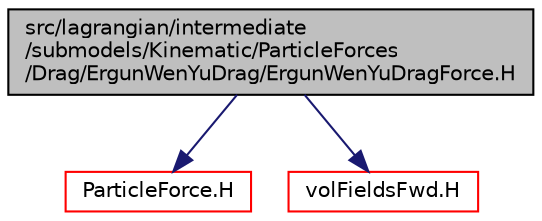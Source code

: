 digraph "src/lagrangian/intermediate/submodels/Kinematic/ParticleForces/Drag/ErgunWenYuDrag/ErgunWenYuDragForce.H"
{
  bgcolor="transparent";
  edge [fontname="Helvetica",fontsize="10",labelfontname="Helvetica",labelfontsize="10"];
  node [fontname="Helvetica",fontsize="10",shape=record];
  Node0 [label="src/lagrangian/intermediate\l/submodels/Kinematic/ParticleForces\l/Drag/ErgunWenYuDrag/ErgunWenYuDragForce.H",height=0.2,width=0.4,color="black", fillcolor="grey75", style="filled", fontcolor="black"];
  Node0 -> Node1 [color="midnightblue",fontsize="10",style="solid",fontname="Helvetica"];
  Node1 [label="ParticleForce.H",height=0.2,width=0.4,color="red",URL="$a06578.html"];
  Node0 -> Node253 [color="midnightblue",fontsize="10",style="solid",fontname="Helvetica"];
  Node253 [label="volFieldsFwd.H",height=0.2,width=0.4,color="red",URL="$a02915.html"];
}
